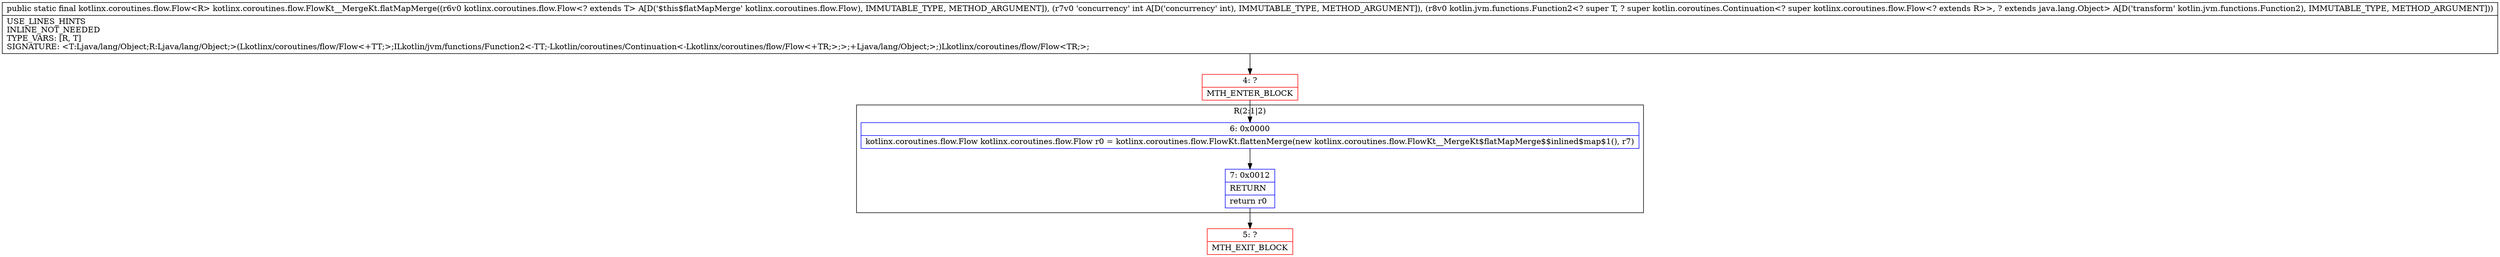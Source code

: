 digraph "CFG forkotlinx.coroutines.flow.FlowKt__MergeKt.flatMapMerge(Lkotlinx\/coroutines\/flow\/Flow;ILkotlin\/jvm\/functions\/Function2;)Lkotlinx\/coroutines\/flow\/Flow;" {
subgraph cluster_Region_795343356 {
label = "R(2:1|2)";
node [shape=record,color=blue];
Node_6 [shape=record,label="{6\:\ 0x0000|kotlinx.coroutines.flow.Flow kotlinx.coroutines.flow.Flow r0 = kotlinx.coroutines.flow.FlowKt.flattenMerge(new kotlinx.coroutines.flow.FlowKt__MergeKt$flatMapMerge$$inlined$map$1(), r7)\l}"];
Node_7 [shape=record,label="{7\:\ 0x0012|RETURN\l|return r0\l}"];
}
Node_4 [shape=record,color=red,label="{4\:\ ?|MTH_ENTER_BLOCK\l}"];
Node_5 [shape=record,color=red,label="{5\:\ ?|MTH_EXIT_BLOCK\l}"];
MethodNode[shape=record,label="{public static final kotlinx.coroutines.flow.Flow\<R\> kotlinx.coroutines.flow.FlowKt__MergeKt.flatMapMerge((r6v0 kotlinx.coroutines.flow.Flow\<? extends T\> A[D('$this$flatMapMerge' kotlinx.coroutines.flow.Flow), IMMUTABLE_TYPE, METHOD_ARGUMENT]), (r7v0 'concurrency' int A[D('concurrency' int), IMMUTABLE_TYPE, METHOD_ARGUMENT]), (r8v0 kotlin.jvm.functions.Function2\<? super T, ? super kotlin.coroutines.Continuation\<? super kotlinx.coroutines.flow.Flow\<? extends R\>\>, ? extends java.lang.Object\> A[D('transform' kotlin.jvm.functions.Function2), IMMUTABLE_TYPE, METHOD_ARGUMENT]))  | USE_LINES_HINTS\lINLINE_NOT_NEEDED\lTYPE_VARS: [R, T]\lSIGNATURE: \<T:Ljava\/lang\/Object;R:Ljava\/lang\/Object;\>(Lkotlinx\/coroutines\/flow\/Flow\<+TT;\>;ILkotlin\/jvm\/functions\/Function2\<\-TT;\-Lkotlin\/coroutines\/Continuation\<\-Lkotlinx\/coroutines\/flow\/Flow\<+TR;\>;\>;+Ljava\/lang\/Object;\>;)Lkotlinx\/coroutines\/flow\/Flow\<TR;\>;\l}"];
MethodNode -> Node_4;Node_6 -> Node_7;
Node_7 -> Node_5;
Node_4 -> Node_6;
}

